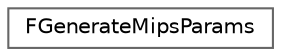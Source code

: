 digraph "Graphical Class Hierarchy"
{
 // INTERACTIVE_SVG=YES
 // LATEX_PDF_SIZE
  bgcolor="transparent";
  edge [fontname=Helvetica,fontsize=10,labelfontname=Helvetica,labelfontsize=10];
  node [fontname=Helvetica,fontsize=10,shape=box,height=0.2,width=0.4];
  rankdir="LR";
  Node0 [id="Node000000",label="FGenerateMipsParams",height=0.2,width=0.4,color="grey40", fillcolor="white", style="filled",URL="$d6/d8b/structFGenerateMipsParams.html",tooltip=" "];
}
